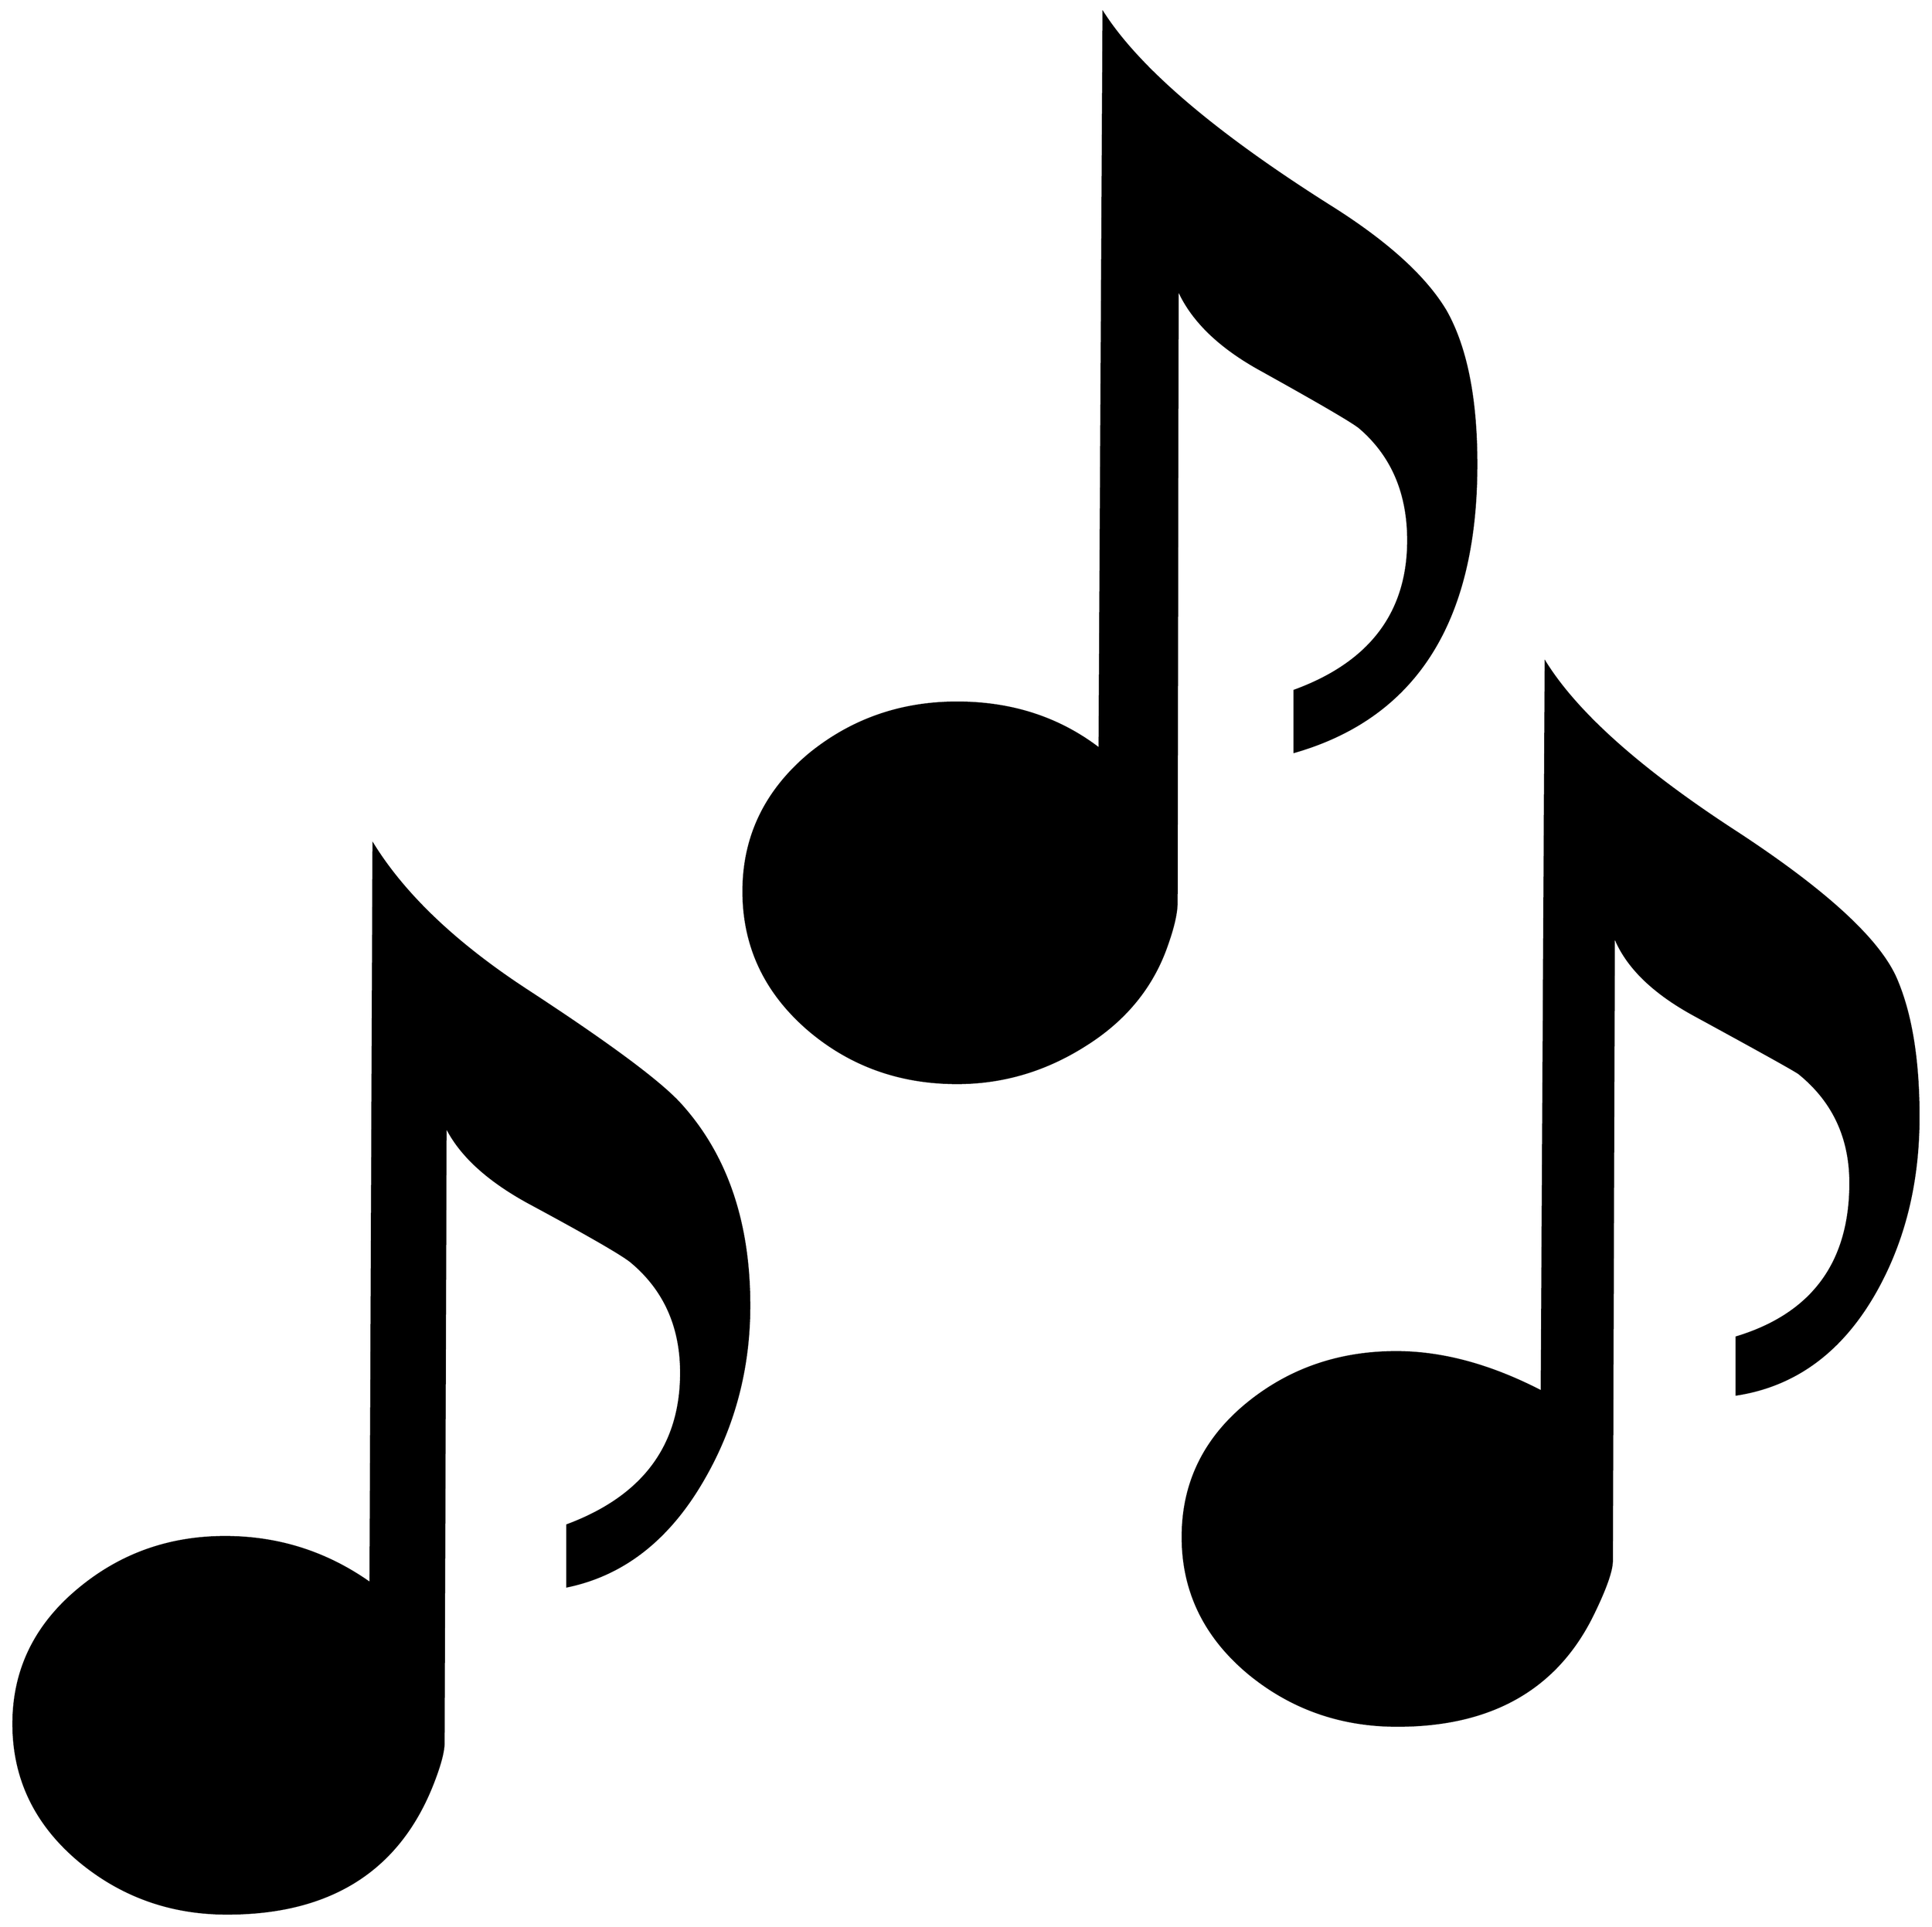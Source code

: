 


\begin{tikzpicture}[y=0.80pt, x=0.80pt, yscale=-1.0, xscale=1.0, inner sep=0pt, outer sep=0pt]
\begin{scope}[shift={(100.0,1731.0)},nonzero rule]
  \path[draw=.,fill=.,line width=1.600pt] (1561.0,-1112.0) ..
    controls (1561.0,-953.333) and (1499.667,-856.333) ..
    (1377.0,-821.0) -- (1377.0,-883.0) .. controls
    (1453.667,-911.0) and (1492.0,-961.667) .. (1492.0,-1035.0) ..
    controls (1492.0,-1083.0) and (1475.667,-1121.0) ..
    (1443.0,-1149.0) .. controls (1435.667,-1155.0) and
    (1402.0,-1174.667) .. (1342.0,-1208.0) .. controls
    (1300.0,-1231.333) and (1272.333,-1258.667) .. (1259.0,-1290.0) --
    (1258.0,-669.0) .. controls (1258.0,-658.333) and
    (1254.667,-643.667) .. (1248.0,-625.0) .. controls
    (1233.333,-583.0) and (1205.667,-549.333) .. (1165.0,-524.0) ..
    controls (1125.0,-498.667) and (1082.0,-486.0) ..
    (1036.0,-486.0) .. controls (978.667,-486.0) and
    (929.0,-503.667) .. (887.0,-539.0) .. controls (842.333,-577.0)
    and (820.0,-624.0) .. (820.0,-680.0) .. controls
    (820.0,-735.333) and (842.333,-781.667) .. (887.0,-819.0) ..
    controls (929.667,-853.667) and (979.333,-871.0) ..
    (1036.0,-871.0) .. controls (1091.333,-871.0) and
    (1139.333,-855.333) .. (1180.0,-824.0) -- (1184.0,-1568.0) ..
    controls (1220.667,-1511.333) and (1297.0,-1446.333) ..
    (1413.0,-1373.0) .. controls (1470.333,-1337.0) and
    (1509.333,-1301.667) .. (1530.0,-1267.0) .. controls
    (1550.667,-1230.333) and (1561.0,-1178.667) .. (1561.0,-1112.0) --
    cycle(2008.0,-452.0) .. controls (2008.0,-386.0) and
    (1993.667,-327.333) .. (1965.0,-276.0) .. controls
    (1931.0,-215.333) and (1884.0,-180.333) .. (1824.0,-171.0) --
    (1824.0,-229.0) .. controls (1900.667,-252.333) and
    (1939.0,-304.333) .. (1939.0,-385.0) .. controls
    (1939.0,-431.0) and (1921.667,-468.0) .. (1887.0,-496.0) ..
    controls (1882.333,-499.333) and (1847.0,-519.0) ..
    (1781.0,-555.0) .. controls (1738.333,-578.333) and
    (1711.333,-605.333) .. (1700.0,-636.0) -- (1698.0,-3.0) ..
    controls (1698.0,7.0) and (1691.667,25.0) .. (1679.0,51.0) ..
    controls (1642.333,126.333) and (1576.333,164.0) .. (1481.0,164.0)
    .. controls (1424.333,164.0) and (1374.667,146.667) ..
    (1332.0,112.0) .. controls (1286.667,74.667) and (1264.0,28.333)
    .. (1264.0,-27.0) .. controls (1264.0,-82.333) and
    (1286.667,-128.0) .. (1332.0,-164.0) .. controls
    (1374.0,-197.333) and (1423.333,-214.0) .. (1480.0,-214.0) ..
    controls (1526.667,-214.0) and (1575.667,-200.667) ..
    (1627.0,-174.0) -- (1631.0,-911.0) .. controls
    (1663.667,-859.0) and (1728.333,-801.667) .. (1825.0,-739.0) ..
    controls (1914.333,-680.333) and (1967.667,-631.333) ..
    (1985.0,-592.0) .. controls (2000.333,-556.667) and
    (2008.0,-510.0) .. (2008.0,-452.0) -- cycle(826.0,-261.0) ..
    controls (826.0,-197.667) and (810.667,-139.333) .. (780.0,-86.0)
    .. controls (745.333,-25.333) and (699.333,11.0) .. (642.0,23.0)
    -- (642.0,-39.0) .. controls (718.667,-67.667) and
    (757.0,-119.0) .. (757.0,-193.0) .. controls (757.0,-239.667)
    and (740.333,-277.0) .. (707.0,-305.0) .. controls
    (698.333,-312.333) and (664.333,-332.0) .. (605.0,-364.0) ..
    controls (561.667,-387.333) and (533.0,-413.667) .. (519.0,-443.0)
    -- (517.0,181.0) .. controls (517.0,190.333) and (513.0,205.0)
    .. (505.0,225.0) .. controls (470.333,311.0) and (401.333,354.0)
    .. (298.0,354.0) .. controls (241.333,354.0) and (191.667,336.333)
    .. (149.0,301.0) .. controls (104.333,263.667) and (82.0,217.333)
    .. (82.0,162.0) .. controls (82.0,107.333) and (104.333,61.667) ..
    (149.0,25.0) .. controls (191.0,-9.667) and (240.0,-27.0) ..
    (296.0,-27.0) .. controls (350.0,-27.0) and (399.0,-11.333) ..
    (443.0,20.0) -- (446.0,-727.0) .. controls (478.0,-675.667)
    and (529.667,-626.667) .. (601.0,-580.0) .. controls
    (683.667,-526.0) and (735.333,-487.667) .. (756.0,-465.0) ..
    controls (802.667,-413.667) and (826.0,-345.667) .. (826.0,-261.0)
    -- cycle;
\end{scope}

\end{tikzpicture}

